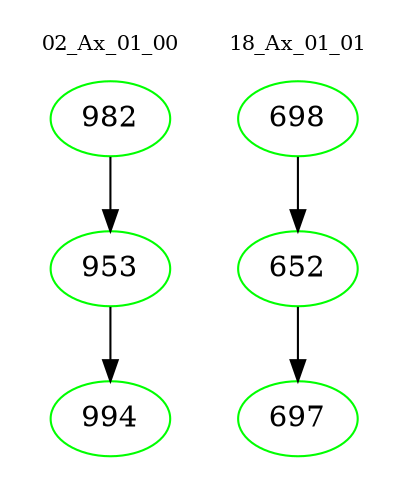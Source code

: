 digraph{
subgraph cluster_0 {
color = white
label = "02_Ax_01_00";
fontsize=10;
T0_982 [label="982", color="green"]
T0_982 -> T0_953 [color="black"]
T0_953 [label="953", color="green"]
T0_953 -> T0_994 [color="black"]
T0_994 [label="994", color="green"]
}
subgraph cluster_1 {
color = white
label = "18_Ax_01_01";
fontsize=10;
T1_698 [label="698", color="green"]
T1_698 -> T1_652 [color="black"]
T1_652 [label="652", color="green"]
T1_652 -> T1_697 [color="black"]
T1_697 [label="697", color="green"]
}
}
